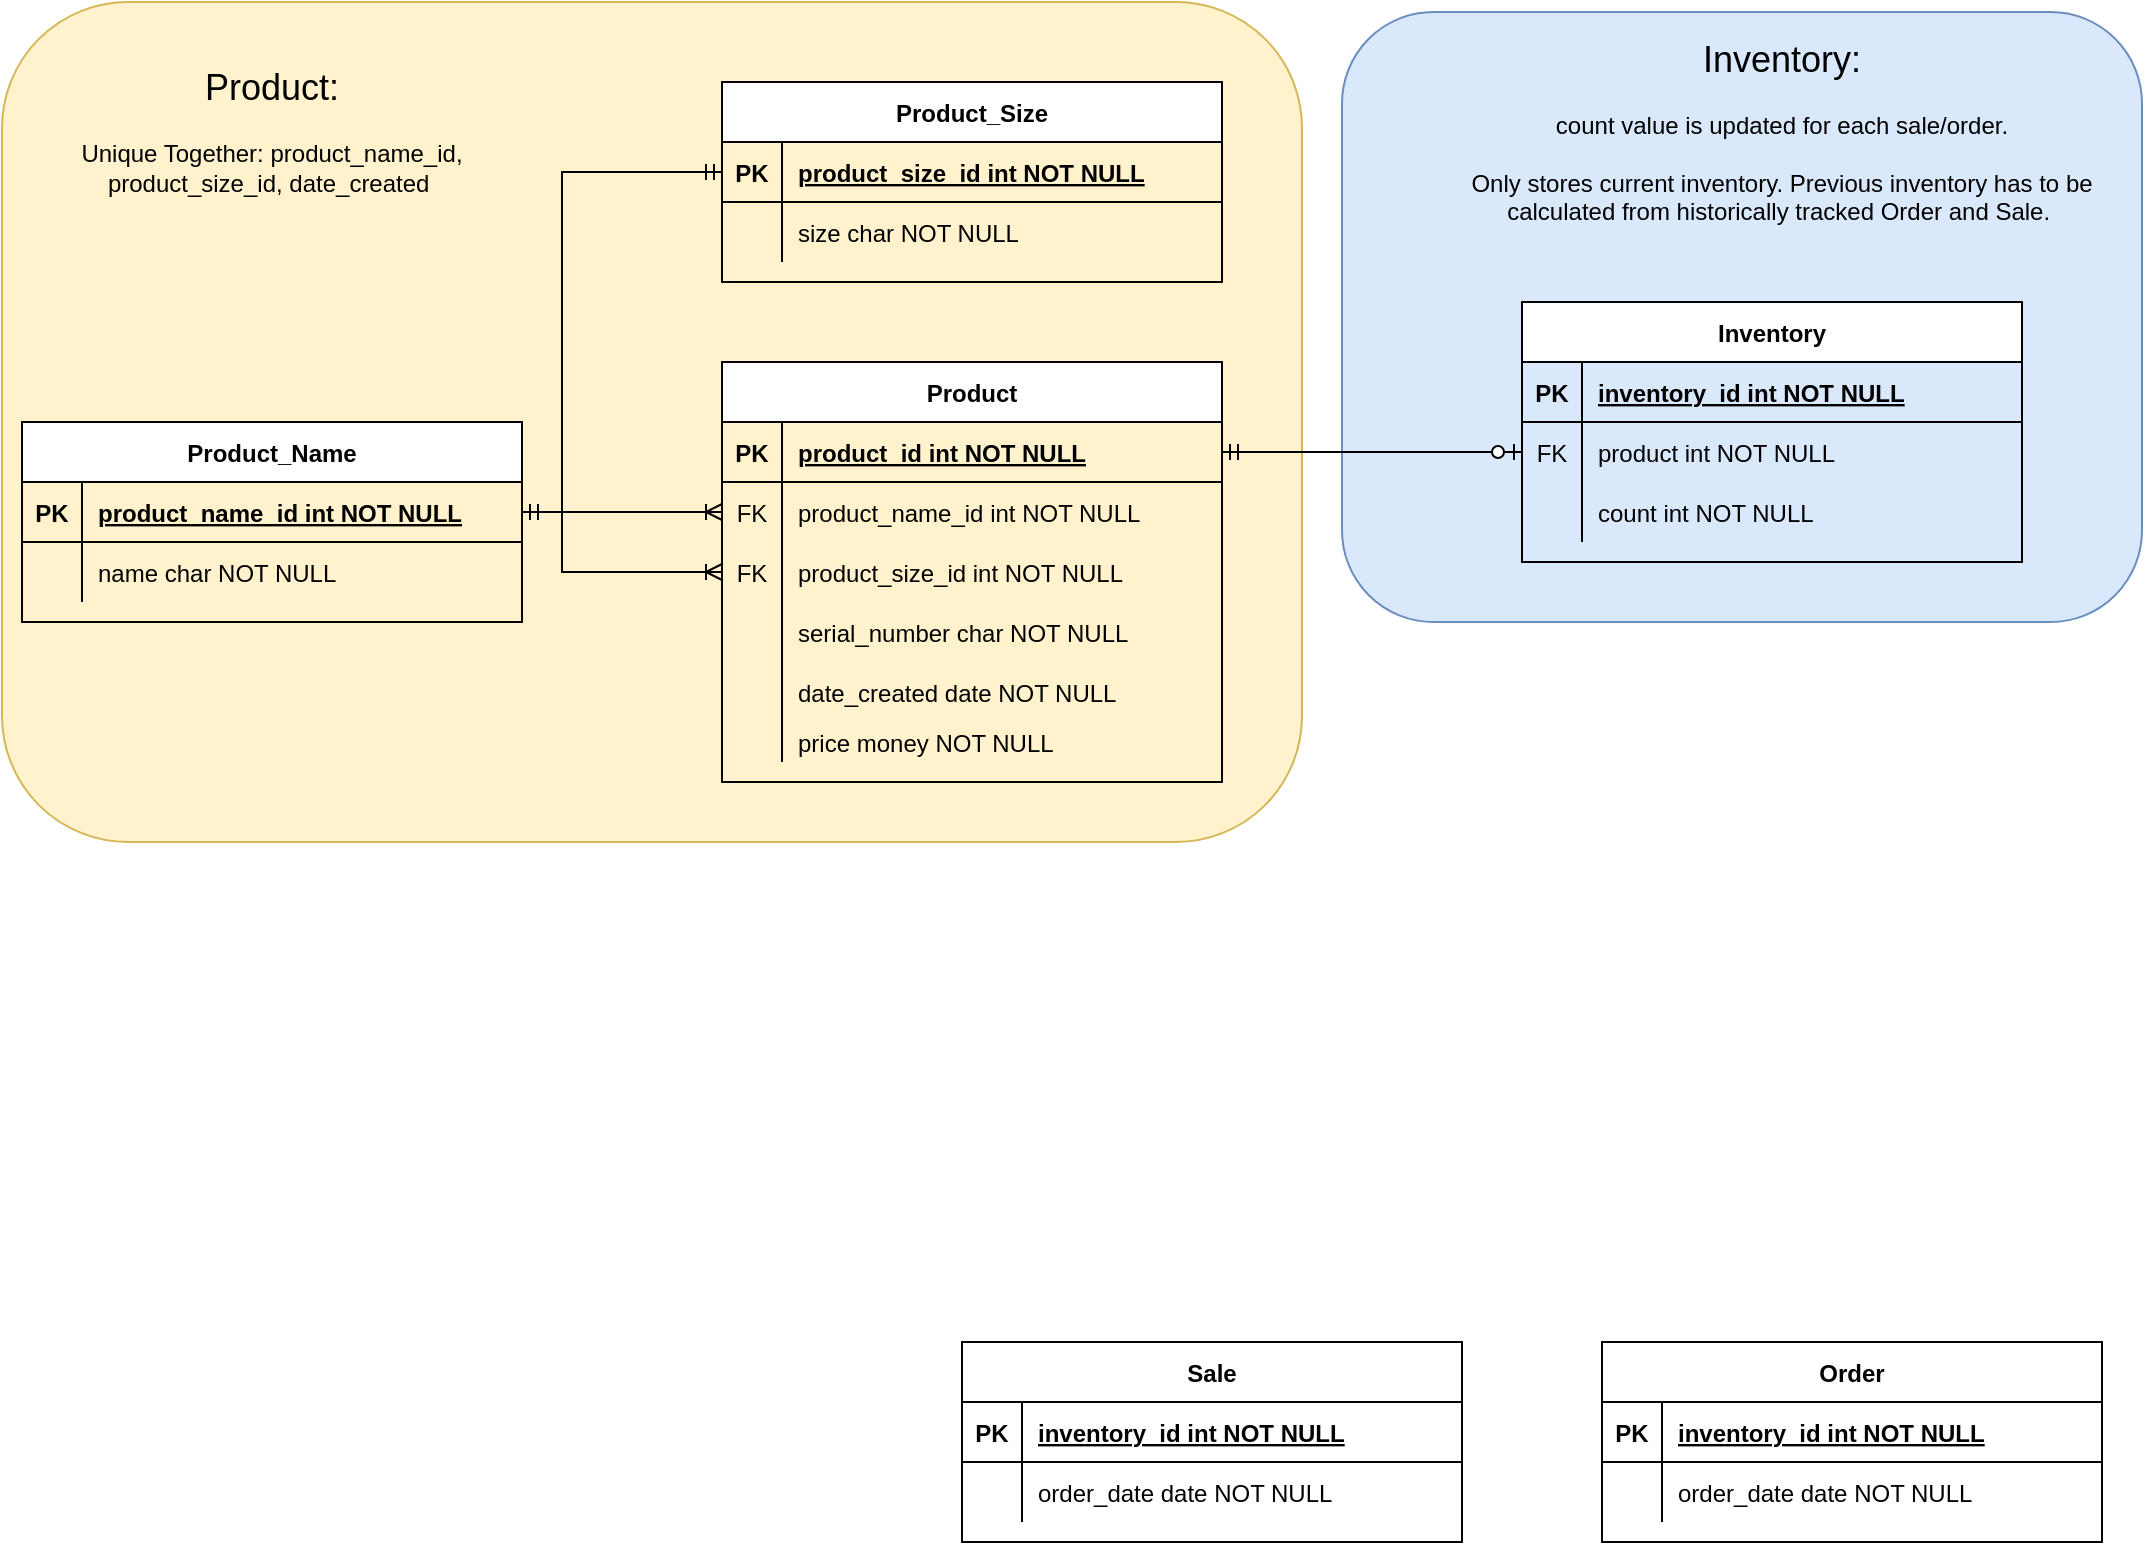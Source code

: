 <mxfile version="14.1.8" type="device"><diagram id="R2lEEEUBdFMjLlhIrx00" name="Page-1"><mxGraphModel dx="1317" dy="840" grid="1" gridSize="10" guides="1" tooltips="1" connect="1" arrows="1" fold="1" page="1" pageScale="1" pageWidth="1100" pageHeight="850" math="0" shadow="0" extFonts="Permanent Marker^https://fonts.googleapis.com/css?family=Permanent+Marker"><root><mxCell id="0"/><mxCell id="1" parent="0"/><mxCell id="9ZSr9YZ79-fx_1bL5-xb-65" value="" style="rounded=1;whiteSpace=wrap;html=1;fillColor=#dae8fc;strokeColor=#6c8ebf;" parent="1" vertex="1"><mxGeometry x="690" y="35" width="400" height="305" as="geometry"/></mxCell><mxCell id="9ZSr9YZ79-fx_1bL5-xb-1" value="" style="rounded=1;whiteSpace=wrap;html=1;fillColor=#fff2cc;strokeColor=#d6b656;" parent="1" vertex="1"><mxGeometry x="20" y="30" width="650" height="420" as="geometry"/></mxCell><mxCell id="9ZSr9YZ79-fx_1bL5-xb-2" value="Order" style="shape=table;startSize=30;container=1;collapsible=1;childLayout=tableLayout;fixedRows=1;rowLines=0;fontStyle=1;align=center;resizeLast=1;" parent="1" vertex="1"><mxGeometry x="820" y="700" width="250" height="100" as="geometry"/></mxCell><mxCell id="9ZSr9YZ79-fx_1bL5-xb-3" value="" style="shape=partialRectangle;collapsible=0;dropTarget=0;pointerEvents=0;fillColor=none;points=[[0,0.5],[1,0.5]];portConstraint=eastwest;top=0;left=0;right=0;bottom=1;" parent="9ZSr9YZ79-fx_1bL5-xb-2" vertex="1"><mxGeometry y="30" width="250" height="30" as="geometry"/></mxCell><mxCell id="9ZSr9YZ79-fx_1bL5-xb-4" value="PK" style="shape=partialRectangle;overflow=hidden;connectable=0;fillColor=none;top=0;left=0;bottom=0;right=0;fontStyle=1;" parent="9ZSr9YZ79-fx_1bL5-xb-3" vertex="1"><mxGeometry width="30" height="30" as="geometry"/></mxCell><mxCell id="9ZSr9YZ79-fx_1bL5-xb-5" value="inventory_id int NOT NULL " style="shape=partialRectangle;overflow=hidden;connectable=0;fillColor=none;top=0;left=0;bottom=0;right=0;align=left;spacingLeft=6;fontStyle=5;" parent="9ZSr9YZ79-fx_1bL5-xb-3" vertex="1"><mxGeometry x="30" width="220" height="30" as="geometry"/></mxCell><mxCell id="9ZSr9YZ79-fx_1bL5-xb-6" value="" style="shape=partialRectangle;collapsible=0;dropTarget=0;pointerEvents=0;fillColor=none;points=[[0,0.5],[1,0.5]];portConstraint=eastwest;top=0;left=0;right=0;bottom=0;" parent="9ZSr9YZ79-fx_1bL5-xb-2" vertex="1"><mxGeometry y="60" width="250" height="30" as="geometry"/></mxCell><mxCell id="9ZSr9YZ79-fx_1bL5-xb-7" value="" style="shape=partialRectangle;overflow=hidden;connectable=0;fillColor=none;top=0;left=0;bottom=0;right=0;" parent="9ZSr9YZ79-fx_1bL5-xb-6" vertex="1"><mxGeometry width="30" height="30" as="geometry"/></mxCell><mxCell id="9ZSr9YZ79-fx_1bL5-xb-8" value="order_date date NOT NULL" style="shape=partialRectangle;overflow=hidden;connectable=0;fillColor=none;top=0;left=0;bottom=0;right=0;align=left;spacingLeft=6;" parent="9ZSr9YZ79-fx_1bL5-xb-6" vertex="1"><mxGeometry x="30" width="220" height="30" as="geometry"/></mxCell><mxCell id="9ZSr9YZ79-fx_1bL5-xb-9" value="Inventory" style="shape=table;startSize=30;container=1;collapsible=1;childLayout=tableLayout;fixedRows=1;rowLines=0;fontStyle=1;align=center;resizeLast=1;" parent="1" vertex="1"><mxGeometry x="780" y="180" width="250" height="130" as="geometry"/></mxCell><mxCell id="9ZSr9YZ79-fx_1bL5-xb-10" value="" style="shape=partialRectangle;collapsible=0;dropTarget=0;pointerEvents=0;fillColor=none;points=[[0,0.5],[1,0.5]];portConstraint=eastwest;top=0;left=0;right=0;bottom=1;" parent="9ZSr9YZ79-fx_1bL5-xb-9" vertex="1"><mxGeometry y="30" width="250" height="30" as="geometry"/></mxCell><mxCell id="9ZSr9YZ79-fx_1bL5-xb-11" value="PK" style="shape=partialRectangle;overflow=hidden;connectable=0;fillColor=none;top=0;left=0;bottom=0;right=0;fontStyle=1;" parent="9ZSr9YZ79-fx_1bL5-xb-10" vertex="1"><mxGeometry width="30" height="30" as="geometry"/></mxCell><mxCell id="9ZSr9YZ79-fx_1bL5-xb-12" value="inventory_id int NOT NULL " style="shape=partialRectangle;overflow=hidden;connectable=0;fillColor=none;top=0;left=0;bottom=0;right=0;align=left;spacingLeft=6;fontStyle=5;" parent="9ZSr9YZ79-fx_1bL5-xb-10" vertex="1"><mxGeometry x="30" width="220" height="30" as="geometry"/></mxCell><mxCell id="9ZSr9YZ79-fx_1bL5-xb-13" value="" style="shape=partialRectangle;collapsible=0;dropTarget=0;pointerEvents=0;fillColor=none;points=[[0,0.5],[1,0.5]];portConstraint=eastwest;top=0;left=0;right=0;bottom=0;" parent="9ZSr9YZ79-fx_1bL5-xb-9" vertex="1"><mxGeometry y="60" width="250" height="30" as="geometry"/></mxCell><mxCell id="9ZSr9YZ79-fx_1bL5-xb-14" value="FK" style="shape=partialRectangle;overflow=hidden;connectable=0;fillColor=none;top=0;left=0;bottom=0;right=0;" parent="9ZSr9YZ79-fx_1bL5-xb-13" vertex="1"><mxGeometry width="30" height="30" as="geometry"/></mxCell><mxCell id="9ZSr9YZ79-fx_1bL5-xb-15" value="product int NOT NULL" style="shape=partialRectangle;overflow=hidden;connectable=0;fillColor=none;top=0;left=0;bottom=0;right=0;align=left;spacingLeft=6;" parent="9ZSr9YZ79-fx_1bL5-xb-13" vertex="1"><mxGeometry x="30" width="220" height="30" as="geometry"/></mxCell><mxCell id="9ZSr9YZ79-fx_1bL5-xb-16" value="" style="shape=partialRectangle;collapsible=0;dropTarget=0;pointerEvents=0;fillColor=none;points=[[0,0.5],[1,0.5]];portConstraint=eastwest;top=0;left=0;right=0;bottom=0;" parent="9ZSr9YZ79-fx_1bL5-xb-9" vertex="1"><mxGeometry y="90" width="250" height="30" as="geometry"/></mxCell><mxCell id="9ZSr9YZ79-fx_1bL5-xb-17" value="" style="shape=partialRectangle;overflow=hidden;connectable=0;fillColor=none;top=0;left=0;bottom=0;right=0;" parent="9ZSr9YZ79-fx_1bL5-xb-16" vertex="1"><mxGeometry width="30" height="30" as="geometry"/></mxCell><mxCell id="9ZSr9YZ79-fx_1bL5-xb-18" value="count int NOT NULL" style="shape=partialRectangle;overflow=hidden;connectable=0;fillColor=none;top=0;left=0;bottom=0;right=0;align=left;spacingLeft=6;" parent="9ZSr9YZ79-fx_1bL5-xb-16" vertex="1"><mxGeometry x="30" width="220" height="30" as="geometry"/></mxCell><mxCell id="9ZSr9YZ79-fx_1bL5-xb-19" value="Sale" style="shape=table;startSize=30;container=1;collapsible=1;childLayout=tableLayout;fixedRows=1;rowLines=0;fontStyle=1;align=center;resizeLast=1;" parent="1" vertex="1"><mxGeometry x="500" y="700" width="250" height="100" as="geometry"/></mxCell><mxCell id="9ZSr9YZ79-fx_1bL5-xb-20" value="" style="shape=partialRectangle;collapsible=0;dropTarget=0;pointerEvents=0;fillColor=none;points=[[0,0.5],[1,0.5]];portConstraint=eastwest;top=0;left=0;right=0;bottom=1;" parent="9ZSr9YZ79-fx_1bL5-xb-19" vertex="1"><mxGeometry y="30" width="250" height="30" as="geometry"/></mxCell><mxCell id="9ZSr9YZ79-fx_1bL5-xb-21" value="PK" style="shape=partialRectangle;overflow=hidden;connectable=0;fillColor=none;top=0;left=0;bottom=0;right=0;fontStyle=1;" parent="9ZSr9YZ79-fx_1bL5-xb-20" vertex="1"><mxGeometry width="30" height="30" as="geometry"/></mxCell><mxCell id="9ZSr9YZ79-fx_1bL5-xb-22" value="inventory_id int NOT NULL " style="shape=partialRectangle;overflow=hidden;connectable=0;fillColor=none;top=0;left=0;bottom=0;right=0;align=left;spacingLeft=6;fontStyle=5;" parent="9ZSr9YZ79-fx_1bL5-xb-20" vertex="1"><mxGeometry x="30" width="220" height="30" as="geometry"/></mxCell><mxCell id="9ZSr9YZ79-fx_1bL5-xb-23" value="" style="shape=partialRectangle;collapsible=0;dropTarget=0;pointerEvents=0;fillColor=none;points=[[0,0.5],[1,0.5]];portConstraint=eastwest;top=0;left=0;right=0;bottom=0;" parent="9ZSr9YZ79-fx_1bL5-xb-19" vertex="1"><mxGeometry y="60" width="250" height="30" as="geometry"/></mxCell><mxCell id="9ZSr9YZ79-fx_1bL5-xb-24" value="" style="shape=partialRectangle;overflow=hidden;connectable=0;fillColor=none;top=0;left=0;bottom=0;right=0;" parent="9ZSr9YZ79-fx_1bL5-xb-23" vertex="1"><mxGeometry width="30" height="30" as="geometry"/></mxCell><mxCell id="9ZSr9YZ79-fx_1bL5-xb-25" value="order_date date NOT NULL" style="shape=partialRectangle;overflow=hidden;connectable=0;fillColor=none;top=0;left=0;bottom=0;right=0;align=left;spacingLeft=6;" parent="9ZSr9YZ79-fx_1bL5-xb-23" vertex="1"><mxGeometry x="30" width="220" height="30" as="geometry"/></mxCell><mxCell id="9ZSr9YZ79-fx_1bL5-xb-26" value="Product" style="shape=table;startSize=30;container=1;collapsible=1;childLayout=tableLayout;fixedRows=1;rowLines=0;fontStyle=1;align=center;resizeLast=1;" parent="1" vertex="1"><mxGeometry x="380" y="210" width="250" height="210" as="geometry"/></mxCell><mxCell id="9ZSr9YZ79-fx_1bL5-xb-27" value="" style="shape=partialRectangle;collapsible=0;dropTarget=0;pointerEvents=0;fillColor=none;points=[[0,0.5],[1,0.5]];portConstraint=eastwest;top=0;left=0;right=0;bottom=1;" parent="9ZSr9YZ79-fx_1bL5-xb-26" vertex="1"><mxGeometry y="30" width="250" height="30" as="geometry"/></mxCell><mxCell id="9ZSr9YZ79-fx_1bL5-xb-28" value="PK" style="shape=partialRectangle;overflow=hidden;connectable=0;fillColor=none;top=0;left=0;bottom=0;right=0;fontStyle=1;" parent="9ZSr9YZ79-fx_1bL5-xb-27" vertex="1"><mxGeometry width="30" height="30" as="geometry"/></mxCell><mxCell id="9ZSr9YZ79-fx_1bL5-xb-29" value="product_id int NOT NULL " style="shape=partialRectangle;overflow=hidden;connectable=0;fillColor=none;top=0;left=0;bottom=0;right=0;align=left;spacingLeft=6;fontStyle=5;" parent="9ZSr9YZ79-fx_1bL5-xb-27" vertex="1"><mxGeometry x="30" width="220" height="30" as="geometry"/></mxCell><mxCell id="9ZSr9YZ79-fx_1bL5-xb-30" value="" style="shape=partialRectangle;collapsible=0;dropTarget=0;pointerEvents=0;fillColor=none;points=[[0,0.5],[1,0.5]];portConstraint=eastwest;top=0;left=0;right=0;bottom=0;" parent="9ZSr9YZ79-fx_1bL5-xb-26" vertex="1"><mxGeometry y="60" width="250" height="30" as="geometry"/></mxCell><mxCell id="9ZSr9YZ79-fx_1bL5-xb-31" value="FK" style="shape=partialRectangle;overflow=hidden;connectable=0;fillColor=none;top=0;left=0;bottom=0;right=0;" parent="9ZSr9YZ79-fx_1bL5-xb-30" vertex="1"><mxGeometry width="30" height="30" as="geometry"/></mxCell><mxCell id="9ZSr9YZ79-fx_1bL5-xb-32" value="product_name_id int NOT NULL" style="shape=partialRectangle;overflow=hidden;connectable=0;fillColor=none;top=0;left=0;bottom=0;right=0;align=left;spacingLeft=6;" parent="9ZSr9YZ79-fx_1bL5-xb-30" vertex="1"><mxGeometry x="30" width="220" height="30" as="geometry"/></mxCell><mxCell id="9ZSr9YZ79-fx_1bL5-xb-33" value="" style="shape=partialRectangle;collapsible=0;dropTarget=0;pointerEvents=0;fillColor=none;points=[[0,0.5],[1,0.5]];portConstraint=eastwest;top=0;left=0;right=0;bottom=0;" parent="9ZSr9YZ79-fx_1bL5-xb-26" vertex="1"><mxGeometry y="90" width="250" height="30" as="geometry"/></mxCell><mxCell id="9ZSr9YZ79-fx_1bL5-xb-34" value="FK" style="shape=partialRectangle;overflow=hidden;connectable=0;fillColor=none;top=0;left=0;bottom=0;right=0;" parent="9ZSr9YZ79-fx_1bL5-xb-33" vertex="1"><mxGeometry width="30" height="30" as="geometry"/></mxCell><mxCell id="9ZSr9YZ79-fx_1bL5-xb-35" value="product_size_id int NOT NULL" style="shape=partialRectangle;overflow=hidden;connectable=0;fillColor=none;top=0;left=0;bottom=0;right=0;align=left;spacingLeft=6;" parent="9ZSr9YZ79-fx_1bL5-xb-33" vertex="1"><mxGeometry x="30" width="220" height="30" as="geometry"/></mxCell><mxCell id="9ZSr9YZ79-fx_1bL5-xb-36" value="" style="shape=partialRectangle;collapsible=0;dropTarget=0;pointerEvents=0;fillColor=none;points=[[0,0.5],[1,0.5]];portConstraint=eastwest;top=0;left=0;right=0;bottom=0;" parent="9ZSr9YZ79-fx_1bL5-xb-26" vertex="1"><mxGeometry y="120" width="250" height="30" as="geometry"/></mxCell><mxCell id="9ZSr9YZ79-fx_1bL5-xb-37" value="" style="shape=partialRectangle;overflow=hidden;connectable=0;fillColor=none;top=0;left=0;bottom=0;right=0;" parent="9ZSr9YZ79-fx_1bL5-xb-36" vertex="1"><mxGeometry width="30" height="30" as="geometry"/></mxCell><mxCell id="9ZSr9YZ79-fx_1bL5-xb-38" value="serial_number char NOT NULL" style="shape=partialRectangle;overflow=hidden;connectable=0;fillColor=none;top=0;left=0;bottom=0;right=0;align=left;spacingLeft=6;" parent="9ZSr9YZ79-fx_1bL5-xb-36" vertex="1"><mxGeometry x="30" width="220" height="30" as="geometry"/></mxCell><mxCell id="9ZSr9YZ79-fx_1bL5-xb-39" value="" style="shape=partialRectangle;collapsible=0;dropTarget=0;pointerEvents=0;fillColor=none;points=[[0,0.5],[1,0.5]];portConstraint=eastwest;top=0;left=0;right=0;bottom=0;" parent="9ZSr9YZ79-fx_1bL5-xb-26" vertex="1"><mxGeometry y="150" width="250" height="30" as="geometry"/></mxCell><mxCell id="9ZSr9YZ79-fx_1bL5-xb-40" value="" style="shape=partialRectangle;overflow=hidden;connectable=0;fillColor=none;top=0;left=0;bottom=0;right=0;" parent="9ZSr9YZ79-fx_1bL5-xb-39" vertex="1"><mxGeometry width="30" height="30" as="geometry"/></mxCell><mxCell id="9ZSr9YZ79-fx_1bL5-xb-41" value="date_created date NOT NULL" style="shape=partialRectangle;overflow=hidden;connectable=0;fillColor=none;top=0;left=0;bottom=0;right=0;align=left;spacingLeft=6;" parent="9ZSr9YZ79-fx_1bL5-xb-39" vertex="1"><mxGeometry x="30" width="220" height="30" as="geometry"/></mxCell><mxCell id="9ZSr9YZ79-fx_1bL5-xb-42" value="" style="shape=partialRectangle;collapsible=0;dropTarget=0;pointerEvents=0;fillColor=none;points=[[0,0.5],[1,0.5]];portConstraint=eastwest;top=0;left=0;right=0;bottom=0;" parent="9ZSr9YZ79-fx_1bL5-xb-26" vertex="1"><mxGeometry y="180" width="250" height="20" as="geometry"/></mxCell><mxCell id="9ZSr9YZ79-fx_1bL5-xb-43" value="" style="shape=partialRectangle;overflow=hidden;connectable=0;fillColor=none;top=0;left=0;bottom=0;right=0;" parent="9ZSr9YZ79-fx_1bL5-xb-42" vertex="1"><mxGeometry width="30" height="20" as="geometry"/></mxCell><mxCell id="9ZSr9YZ79-fx_1bL5-xb-44" value="price money NOT NULL" style="shape=partialRectangle;overflow=hidden;connectable=0;fillColor=none;top=0;left=0;bottom=0;right=0;align=left;spacingLeft=6;" parent="9ZSr9YZ79-fx_1bL5-xb-42" vertex="1"><mxGeometry x="30" width="220" height="20" as="geometry"/></mxCell><mxCell id="9ZSr9YZ79-fx_1bL5-xb-45" value="&lt;font style=&quot;font-size: 18px&quot;&gt;Inventory:&lt;/font&gt;&lt;br&gt;&lt;br&gt;count value is updated for each sale/order.&lt;br&gt;&lt;br&gt;Only stores current inventory. Previous inventory has to be calculated from historically tracked Order and Sale.&amp;nbsp;" style="text;html=1;strokeColor=none;fillColor=none;align=center;verticalAlign=middle;whiteSpace=wrap;rounded=0;" parent="1" vertex="1"><mxGeometry x="730" y="40" width="360" height="110" as="geometry"/></mxCell><mxCell id="9ZSr9YZ79-fx_1bL5-xb-46" value="&lt;font style=&quot;font-size: 18px&quot;&gt;Product:&lt;/font&gt;&lt;br&gt;&lt;br&gt;Unique Together:&amp;nbsp;&lt;span style=&quot;text-align: left&quot;&gt;product_name_id&lt;/span&gt;, product_size_id, date_created&amp;nbsp;" style="text;html=1;strokeColor=none;fillColor=none;align=center;verticalAlign=middle;whiteSpace=wrap;rounded=0;" parent="1" vertex="1"><mxGeometry x="50" y="60" width="210" height="70" as="geometry"/></mxCell><mxCell id="9ZSr9YZ79-fx_1bL5-xb-47" value="Product_Name" style="shape=table;startSize=30;container=1;collapsible=1;childLayout=tableLayout;fixedRows=1;rowLines=0;fontStyle=1;align=center;resizeLast=1;" parent="1" vertex="1"><mxGeometry x="30" y="240" width="250" height="100" as="geometry"/></mxCell><mxCell id="9ZSr9YZ79-fx_1bL5-xb-48" value="" style="shape=partialRectangle;collapsible=0;dropTarget=0;pointerEvents=0;fillColor=none;points=[[0,0.5],[1,0.5]];portConstraint=eastwest;top=0;left=0;right=0;bottom=1;" parent="9ZSr9YZ79-fx_1bL5-xb-47" vertex="1"><mxGeometry y="30" width="250" height="30" as="geometry"/></mxCell><mxCell id="9ZSr9YZ79-fx_1bL5-xb-49" value="PK" style="shape=partialRectangle;overflow=hidden;connectable=0;fillColor=none;top=0;left=0;bottom=0;right=0;fontStyle=1;" parent="9ZSr9YZ79-fx_1bL5-xb-48" vertex="1"><mxGeometry width="30" height="30" as="geometry"/></mxCell><mxCell id="9ZSr9YZ79-fx_1bL5-xb-50" value="product_name_id int NOT NULL" style="shape=partialRectangle;overflow=hidden;connectable=0;fillColor=none;top=0;left=0;bottom=0;right=0;align=left;spacingLeft=6;fontStyle=5;" parent="9ZSr9YZ79-fx_1bL5-xb-48" vertex="1"><mxGeometry x="30" width="220" height="30" as="geometry"/></mxCell><mxCell id="9ZSr9YZ79-fx_1bL5-xb-51" value="" style="shape=partialRectangle;collapsible=0;dropTarget=0;pointerEvents=0;fillColor=none;points=[[0,0.5],[1,0.5]];portConstraint=eastwest;top=0;left=0;right=0;bottom=0;" parent="9ZSr9YZ79-fx_1bL5-xb-47" vertex="1"><mxGeometry y="60" width="250" height="30" as="geometry"/></mxCell><mxCell id="9ZSr9YZ79-fx_1bL5-xb-52" value="" style="shape=partialRectangle;overflow=hidden;connectable=0;fillColor=none;top=0;left=0;bottom=0;right=0;" parent="9ZSr9YZ79-fx_1bL5-xb-51" vertex="1"><mxGeometry width="30" height="30" as="geometry"/></mxCell><mxCell id="9ZSr9YZ79-fx_1bL5-xb-53" value="name char NOT NULL" style="shape=partialRectangle;overflow=hidden;connectable=0;fillColor=none;top=0;left=0;bottom=0;right=0;align=left;spacingLeft=6;" parent="9ZSr9YZ79-fx_1bL5-xb-51" vertex="1"><mxGeometry x="30" width="220" height="30" as="geometry"/></mxCell><mxCell id="9ZSr9YZ79-fx_1bL5-xb-54" style="edgeStyle=orthogonalEdgeStyle;rounded=0;orthogonalLoop=1;jettySize=auto;html=1;exitX=1;exitY=0.5;exitDx=0;exitDy=0;endArrow=ERoneToMany;endFill=0;startArrow=ERmandOne;startFill=0;entryX=0;entryY=0.5;entryDx=0;entryDy=0;" parent="1" source="9ZSr9YZ79-fx_1bL5-xb-48" target="9ZSr9YZ79-fx_1bL5-xb-30" edge="1"><mxGeometry relative="1" as="geometry"/></mxCell><mxCell id="9ZSr9YZ79-fx_1bL5-xb-55" value="Product_Size" style="shape=table;startSize=30;container=1;collapsible=1;childLayout=tableLayout;fixedRows=1;rowLines=0;fontStyle=1;align=center;resizeLast=1;" parent="1" vertex="1"><mxGeometry x="380" y="70" width="250" height="100" as="geometry"/></mxCell><mxCell id="9ZSr9YZ79-fx_1bL5-xb-56" value="" style="shape=partialRectangle;collapsible=0;dropTarget=0;pointerEvents=0;fillColor=none;points=[[0,0.5],[1,0.5]];portConstraint=eastwest;top=0;left=0;right=0;bottom=1;" parent="9ZSr9YZ79-fx_1bL5-xb-55" vertex="1"><mxGeometry y="30" width="250" height="30" as="geometry"/></mxCell><mxCell id="9ZSr9YZ79-fx_1bL5-xb-57" value="PK" style="shape=partialRectangle;overflow=hidden;connectable=0;fillColor=none;top=0;left=0;bottom=0;right=0;fontStyle=1;" parent="9ZSr9YZ79-fx_1bL5-xb-56" vertex="1"><mxGeometry width="30" height="30" as="geometry"/></mxCell><mxCell id="9ZSr9YZ79-fx_1bL5-xb-58" value="product_size_id int NOT NULL" style="shape=partialRectangle;overflow=hidden;connectable=0;fillColor=none;top=0;left=0;bottom=0;right=0;align=left;spacingLeft=6;fontStyle=5;" parent="9ZSr9YZ79-fx_1bL5-xb-56" vertex="1"><mxGeometry x="30" width="220" height="30" as="geometry"/></mxCell><mxCell id="9ZSr9YZ79-fx_1bL5-xb-59" value="" style="shape=partialRectangle;collapsible=0;dropTarget=0;pointerEvents=0;fillColor=none;points=[[0,0.5],[1,0.5]];portConstraint=eastwest;top=0;left=0;right=0;bottom=0;" parent="9ZSr9YZ79-fx_1bL5-xb-55" vertex="1"><mxGeometry y="60" width="250" height="30" as="geometry"/></mxCell><mxCell id="9ZSr9YZ79-fx_1bL5-xb-60" value="" style="shape=partialRectangle;overflow=hidden;connectable=0;fillColor=none;top=0;left=0;bottom=0;right=0;" parent="9ZSr9YZ79-fx_1bL5-xb-59" vertex="1"><mxGeometry width="30" height="30" as="geometry"/></mxCell><mxCell id="9ZSr9YZ79-fx_1bL5-xb-61" value="size char NOT NULL" style="shape=partialRectangle;overflow=hidden;connectable=0;fillColor=none;top=0;left=0;bottom=0;right=0;align=left;spacingLeft=6;" parent="9ZSr9YZ79-fx_1bL5-xb-59" vertex="1"><mxGeometry x="30" width="220" height="30" as="geometry"/></mxCell><mxCell id="9ZSr9YZ79-fx_1bL5-xb-62" style="edgeStyle=orthogonalEdgeStyle;rounded=0;orthogonalLoop=1;jettySize=auto;html=1;exitX=0;exitY=0.5;exitDx=0;exitDy=0;endArrow=ERoneToMany;endFill=0;startArrow=ERmandOne;startFill=0;entryX=0;entryY=0.5;entryDx=0;entryDy=0;" parent="1" source="9ZSr9YZ79-fx_1bL5-xb-56" target="9ZSr9YZ79-fx_1bL5-xb-33" edge="1"><mxGeometry relative="1" as="geometry"><mxPoint x="290" y="130" as="sourcePoint"/><mxPoint x="350" y="145" as="targetPoint"/><Array as="points"><mxPoint x="300" y="115"/><mxPoint x="300" y="315"/></Array></mxGeometry></mxCell><mxCell id="9ZSr9YZ79-fx_1bL5-xb-63" style="edgeStyle=orthogonalEdgeStyle;rounded=0;orthogonalLoop=1;jettySize=auto;html=1;exitX=1;exitY=0.5;exitDx=0;exitDy=0;endArrow=ERzeroToOne;endFill=1;startArrow=ERmandOne;startFill=0;entryX=0;entryY=0.5;entryDx=0;entryDy=0;" parent="1" source="9ZSr9YZ79-fx_1bL5-xb-27" target="9ZSr9YZ79-fx_1bL5-xb-13" edge="1"><mxGeometry relative="1" as="geometry"><mxPoint x="290" y="295.0" as="sourcePoint"/><mxPoint x="390" y="295.0" as="targetPoint"/></mxGeometry></mxCell></root></mxGraphModel></diagram></mxfile>